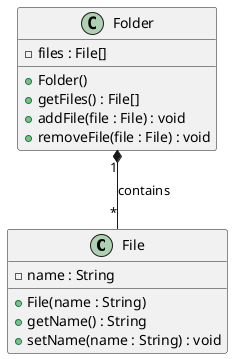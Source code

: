 @startuml

class File {
    - name : String
    + File(name : String)
    + getName() : String
    + setName(name : String) : void
}

class Folder {
    - files : File[]
    + Folder()
    + getFiles() : File[]
    + addFile(file : File) : void
    + removeFile(file : File) : void
}

Folder "1" *-- "*" File : contains

@enduml
